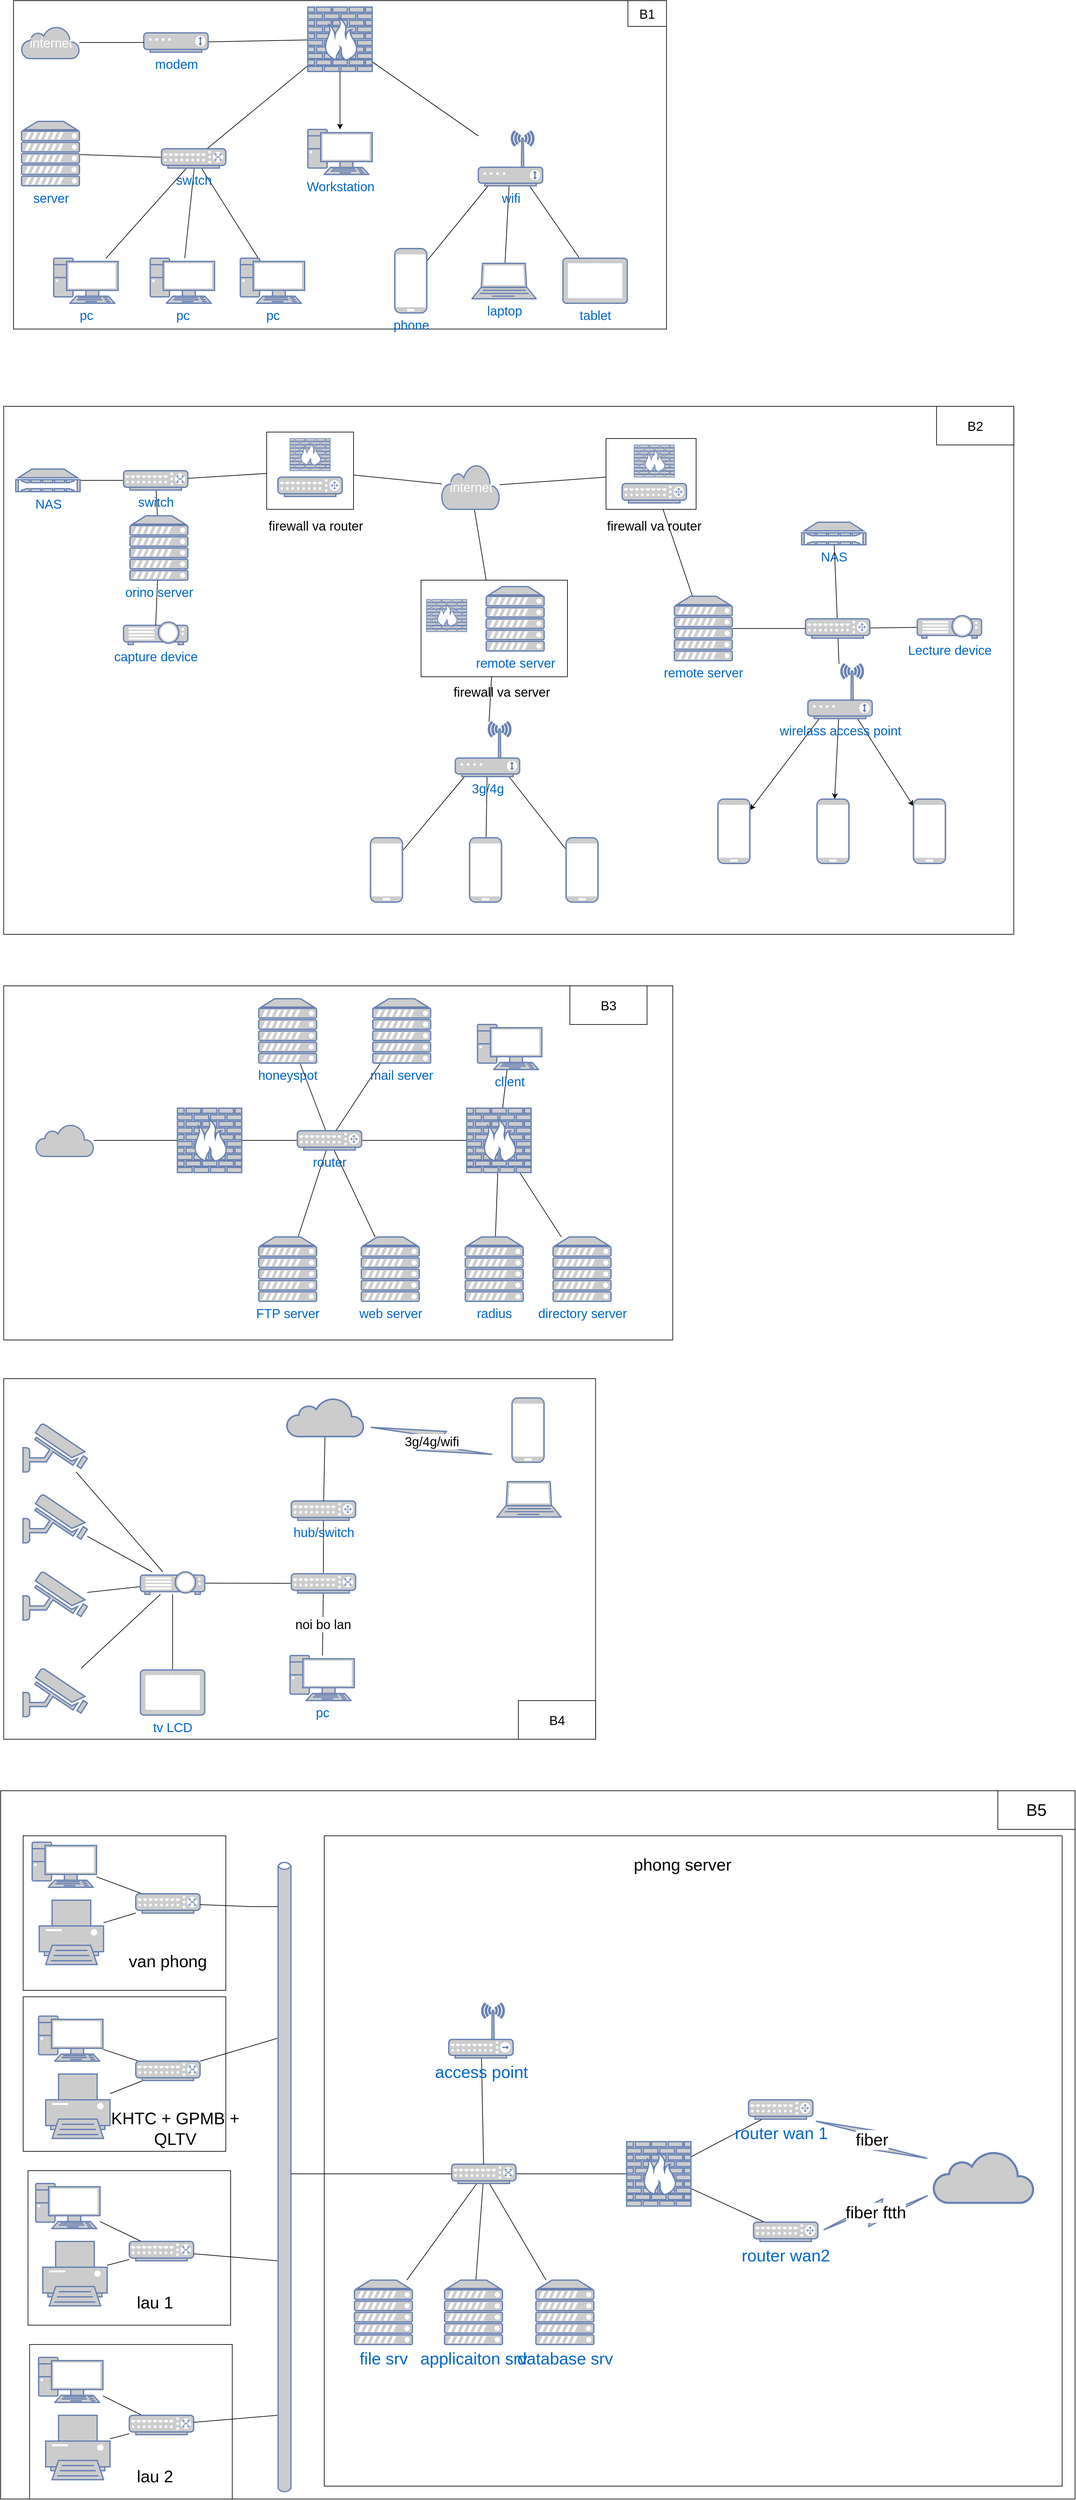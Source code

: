 <mxfile version="22.1.21" type="google">
  <diagram name="Page-1" id="n4tQ5FMKA4n102BOKxa8">
    <mxGraphModel dx="4190" dy="1783" grid="1" gridSize="10" guides="1" tooltips="1" connect="1" arrows="1" fold="1" page="1" pageScale="1" pageWidth="850" pageHeight="1100" math="0" shadow="0">
      <root>
        <mxCell id="0" />
        <mxCell id="1" parent="0" />
        <mxCell id="4q0Dz2PpcYZMVycwDo13-232" value="" style="rounded=0;whiteSpace=wrap;html=1;fillColor=none;" vertex="1" parent="1">
          <mxGeometry x="-840" y="2790" width="1670" height="1100" as="geometry" />
        </mxCell>
        <mxCell id="4q0Dz2PpcYZMVycwDo13-226" value="" style="rounded=0;whiteSpace=wrap;html=1;fillColor=none;fontSize=26;" vertex="1" parent="1">
          <mxGeometry x="-337" y="2860" width="1147" height="1010" as="geometry" />
        </mxCell>
        <mxCell id="4q0Dz2PpcYZMVycwDo13-206" value="" style="rounded=0;whiteSpace=wrap;html=1;fillColor=none;fontSize=26;" vertex="1" parent="1">
          <mxGeometry x="-805" y="2860" width="315" height="240" as="geometry" />
        </mxCell>
        <mxCell id="4q0Dz2PpcYZMVycwDo13-207" value="" style="rounded=0;whiteSpace=wrap;html=1;fillColor=none;fontSize=26;" vertex="1" parent="1">
          <mxGeometry x="-805" y="3110" width="315" height="240" as="geometry" />
        </mxCell>
        <mxCell id="4q0Dz2PpcYZMVycwDo13-208" value="" style="rounded=0;whiteSpace=wrap;html=1;fillColor=none;fontSize=26;" vertex="1" parent="1">
          <mxGeometry x="-797.5" y="3380" width="315" height="240" as="geometry" />
        </mxCell>
        <mxCell id="4q0Dz2PpcYZMVycwDo13-209" value="" style="rounded=0;whiteSpace=wrap;html=1;fillColor=none;fontSize=26;" vertex="1" parent="1">
          <mxGeometry x="-795" y="3650" width="315" height="240" as="geometry" />
        </mxCell>
        <mxCell id="4q0Dz2PpcYZMVycwDo13-50" value="" style="rounded=0;whiteSpace=wrap;html=1;fillColor=none;fontSize=20;" vertex="1" parent="1">
          <mxGeometry x="-186.5" y="910" width="227.5" height="150" as="geometry" />
        </mxCell>
        <mxCell id="4q0Dz2PpcYZMVycwDo13-145" value="" style="rounded=0;whiteSpace=wrap;html=1;fillColor=none;fontSize=20;" vertex="1" parent="1">
          <mxGeometry x="-835.25" y="2150" width="920" height="560" as="geometry" />
        </mxCell>
        <mxCell id="4q0Dz2PpcYZMVycwDo13-118" value="" style="rounded=0;whiteSpace=wrap;html=1;fillColor=none;fontSize=20;" vertex="1" parent="1">
          <mxGeometry x="-835.25" y="1540" width="1040" height="550" as="geometry" />
        </mxCell>
        <mxCell id="4q0Dz2PpcYZMVycwDo13-93" value="" style="rounded=0;whiteSpace=wrap;html=1;fillColor=none;fontSize=20;" vertex="1" parent="1">
          <mxGeometry x="-835.25" y="640" width="1570" height="820" as="geometry" />
        </mxCell>
        <mxCell id="4q0Dz2PpcYZMVycwDo13-30" value="" style="verticalLabelPosition=bottom;verticalAlign=top;html=1;shape=mxgraph.basic.rect;fillColor2=none;strokeWidth=1;size=20;indent=5;fillColor=none;fontSize=20;" vertex="1" parent="1">
          <mxGeometry x="-820" y="10" width="1015" height="510" as="geometry" />
        </mxCell>
        <mxCell id="4q0Dz2PpcYZMVycwDo13-19" style="rounded=0;orthogonalLoop=1;jettySize=auto;html=1;endArrow=none;endFill=0;fontSize=20;" edge="1" parent="1" source="4q0Dz2PpcYZMVycwDo13-1">
          <mxGeometry relative="1" as="geometry">
            <mxPoint x="-587.5" y="253.333" as="targetPoint" />
          </mxGeometry>
        </mxCell>
        <mxCell id="4q0Dz2PpcYZMVycwDo13-1" value="server" style="fontColor=#0066CC;verticalAlign=top;verticalLabelPosition=bottom;labelPosition=center;align=center;html=1;outlineConnect=0;fillColor=#CCCCCC;strokeColor=#6881B3;gradientColor=none;gradientDirection=north;strokeWidth=2;shape=mxgraph.networks.server;fontSize=20;" vertex="1" parent="1">
          <mxGeometry x="-807.5" y="197.5" width="90" height="100" as="geometry" />
        </mxCell>
        <mxCell id="4q0Dz2PpcYZMVycwDo13-24" style="rounded=0;orthogonalLoop=1;jettySize=auto;html=1;endArrow=none;endFill=0;fontSize=20;" edge="1" parent="1" source="4q0Dz2PpcYZMVycwDo13-4" target="4q0Dz2PpcYZMVycwDo13-14">
          <mxGeometry relative="1" as="geometry" />
        </mxCell>
        <mxCell id="4q0Dz2PpcYZMVycwDo13-25" style="rounded=0;orthogonalLoop=1;jettySize=auto;html=1;endArrow=none;endFill=0;fontSize=20;" edge="1" parent="1" source="4q0Dz2PpcYZMVycwDo13-4" target="4q0Dz2PpcYZMVycwDo13-15">
          <mxGeometry relative="1" as="geometry" />
        </mxCell>
        <mxCell id="4q0Dz2PpcYZMVycwDo13-26" style="rounded=0;orthogonalLoop=1;jettySize=auto;html=1;endArrow=none;endFill=0;fontSize=20;" edge="1" parent="1" source="4q0Dz2PpcYZMVycwDo13-4" target="4q0Dz2PpcYZMVycwDo13-147">
          <mxGeometry relative="1" as="geometry">
            <mxPoint x="67.16" y="401" as="targetPoint" />
          </mxGeometry>
        </mxCell>
        <mxCell id="4q0Dz2PpcYZMVycwDo13-4" value="wifi" style="fontColor=#0066CC;verticalAlign=top;verticalLabelPosition=bottom;labelPosition=center;align=center;html=1;outlineConnect=0;fillColor=#CCCCCC;strokeColor=#6881B3;gradientColor=none;gradientDirection=north;strokeWidth=2;shape=mxgraph.networks.wireless_modem;fontSize=20;" vertex="1" parent="1">
          <mxGeometry x="-97.5" y="212.5" width="100" height="85" as="geometry" />
        </mxCell>
        <mxCell id="4q0Dz2PpcYZMVycwDo13-17" style="edgeStyle=orthogonalEdgeStyle;rounded=0;orthogonalLoop=1;jettySize=auto;html=1;fontSize=20;" edge="1" parent="1" source="4q0Dz2PpcYZMVycwDo13-5" target="4q0Dz2PpcYZMVycwDo13-13">
          <mxGeometry relative="1" as="geometry" />
        </mxCell>
        <mxCell id="4q0Dz2PpcYZMVycwDo13-18" style="rounded=0;orthogonalLoop=1;jettySize=auto;html=1;endArrow=none;endFill=0;fontSize=20;" edge="1" parent="1" source="4q0Dz2PpcYZMVycwDo13-5">
          <mxGeometry relative="1" as="geometry">
            <mxPoint x="-519.257" y="240" as="targetPoint" />
          </mxGeometry>
        </mxCell>
        <mxCell id="4q0Dz2PpcYZMVycwDo13-23" style="rounded=0;orthogonalLoop=1;jettySize=auto;html=1;endArrow=none;endFill=0;fontSize=20;" edge="1" parent="1" source="4q0Dz2PpcYZMVycwDo13-5" target="4q0Dz2PpcYZMVycwDo13-4">
          <mxGeometry relative="1" as="geometry" />
        </mxCell>
        <mxCell id="4q0Dz2PpcYZMVycwDo13-5" value="" style="fontColor=#0066CC;verticalAlign=top;verticalLabelPosition=bottom;labelPosition=center;align=center;html=1;outlineConnect=0;fillColor=#CCCCCC;strokeColor=#6881B3;gradientColor=none;gradientDirection=north;strokeWidth=2;shape=mxgraph.networks.firewall;fontSize=20;" vertex="1" parent="1">
          <mxGeometry x="-362.5" y="20" width="100" height="100" as="geometry" />
        </mxCell>
        <mxCell id="4q0Dz2PpcYZMVycwDo13-6" value="pc" style="fontColor=#0066CC;verticalAlign=top;verticalLabelPosition=bottom;labelPosition=center;align=center;html=1;outlineConnect=0;fillColor=#CCCCCC;strokeColor=#6881B3;gradientColor=none;gradientDirection=north;strokeWidth=2;shape=mxgraph.networks.pc;fontSize=20;" vertex="1" parent="1">
          <mxGeometry x="-607.5" y="410" width="100" height="70" as="geometry" />
        </mxCell>
        <mxCell id="4q0Dz2PpcYZMVycwDo13-20" style="rounded=0;orthogonalLoop=1;jettySize=auto;html=1;endArrow=none;endFill=0;fontSize=20;" edge="1" parent="1" target="4q0Dz2PpcYZMVycwDo13-10">
          <mxGeometry relative="1" as="geometry">
            <mxPoint x="-550.921" y="270" as="sourcePoint" />
          </mxGeometry>
        </mxCell>
        <mxCell id="4q0Dz2PpcYZMVycwDo13-21" style="rounded=0;orthogonalLoop=1;jettySize=auto;html=1;endArrow=none;endFill=0;fontSize=20;" edge="1" parent="1" target="4q0Dz2PpcYZMVycwDo13-6">
          <mxGeometry relative="1" as="geometry">
            <mxPoint x="-539.079" y="270" as="sourcePoint" />
          </mxGeometry>
        </mxCell>
        <mxCell id="4q0Dz2PpcYZMVycwDo13-22" style="rounded=0;orthogonalLoop=1;jettySize=auto;html=1;endArrow=none;endFill=0;fontSize=20;" edge="1" parent="1" target="4q0Dz2PpcYZMVycwDo13-9">
          <mxGeometry relative="1" as="geometry">
            <mxPoint x="-528.026" y="270" as="sourcePoint" />
          </mxGeometry>
        </mxCell>
        <mxCell id="4q0Dz2PpcYZMVycwDo13-9" value="pc" style="fontColor=#0066CC;verticalAlign=top;verticalLabelPosition=bottom;labelPosition=center;align=center;html=1;outlineConnect=0;fillColor=#CCCCCC;strokeColor=#6881B3;gradientColor=none;gradientDirection=north;strokeWidth=2;shape=mxgraph.networks.pc;fontSize=20;" vertex="1" parent="1">
          <mxGeometry x="-467.5" y="410" width="100" height="70" as="geometry" />
        </mxCell>
        <mxCell id="4q0Dz2PpcYZMVycwDo13-10" value="pc" style="fontColor=#0066CC;verticalAlign=top;verticalLabelPosition=bottom;labelPosition=center;align=center;html=1;outlineConnect=0;fillColor=#CCCCCC;strokeColor=#6881B3;gradientColor=none;gradientDirection=north;strokeWidth=2;shape=mxgraph.networks.pc;fontSize=20;" vertex="1" parent="1">
          <mxGeometry x="-757.5" y="410" width="100" height="70" as="geometry" />
        </mxCell>
        <mxCell id="4q0Dz2PpcYZMVycwDo13-28" style="rounded=0;orthogonalLoop=1;jettySize=auto;html=1;endArrow=none;endFill=0;fontSize=20;" edge="1" parent="1" source="4q0Dz2PpcYZMVycwDo13-11" target="4q0Dz2PpcYZMVycwDo13-5">
          <mxGeometry relative="1" as="geometry" />
        </mxCell>
        <mxCell id="4q0Dz2PpcYZMVycwDo13-11" value="modem" style="fontColor=#0066CC;verticalAlign=top;verticalLabelPosition=bottom;labelPosition=center;align=center;html=1;outlineConnect=0;fillColor=#CCCCCC;strokeColor=#6881B3;gradientColor=none;gradientDirection=north;strokeWidth=2;shape=mxgraph.networks.modem;fontSize=20;" vertex="1" parent="1">
          <mxGeometry x="-617.5" y="60" width="100" height="30" as="geometry" />
        </mxCell>
        <mxCell id="4q0Dz2PpcYZMVycwDo13-27" style="rounded=0;orthogonalLoop=1;jettySize=auto;html=1;endArrow=none;endFill=0;fontSize=20;" edge="1" parent="1" source="4q0Dz2PpcYZMVycwDo13-12" target="4q0Dz2PpcYZMVycwDo13-11">
          <mxGeometry relative="1" as="geometry" />
        </mxCell>
        <mxCell id="4q0Dz2PpcYZMVycwDo13-12" value="internet" style="html=1;outlineConnect=0;fillColor=#CCCCCC;strokeColor=#6881B3;gradientColor=none;gradientDirection=north;strokeWidth=2;shape=mxgraph.networks.cloud;fontColor=#ffffff;fontSize=20;" vertex="1" parent="1">
          <mxGeometry x="-807.5" y="50" width="90" height="50" as="geometry" />
        </mxCell>
        <mxCell id="4q0Dz2PpcYZMVycwDo13-13" value="Workstation" style="fontColor=#0066CC;verticalAlign=top;verticalLabelPosition=bottom;labelPosition=center;align=center;html=1;outlineConnect=0;fillColor=#CCCCCC;strokeColor=#6881B3;gradientColor=none;gradientDirection=north;strokeWidth=2;shape=mxgraph.networks.pc;fontSize=20;" vertex="1" parent="1">
          <mxGeometry x="-362.5" y="210" width="100" height="70" as="geometry" />
        </mxCell>
        <mxCell id="4q0Dz2PpcYZMVycwDo13-14" value="phone" style="fontColor=#0066CC;verticalAlign=top;verticalLabelPosition=bottom;labelPosition=center;align=center;html=1;outlineConnect=0;fillColor=#CCCCCC;strokeColor=#6881B3;gradientColor=none;gradientDirection=north;strokeWidth=2;shape=mxgraph.networks.mobile;fontSize=20;" vertex="1" parent="1">
          <mxGeometry x="-227.5" y="395" width="50" height="100" as="geometry" />
        </mxCell>
        <mxCell id="4q0Dz2PpcYZMVycwDo13-15" value="laptop" style="fontColor=#0066CC;verticalAlign=top;verticalLabelPosition=bottom;labelPosition=center;align=center;html=1;outlineConnect=0;fillColor=#CCCCCC;strokeColor=#6881B3;gradientColor=none;gradientDirection=north;strokeWidth=2;shape=mxgraph.networks.laptop;fontSize=20;" vertex="1" parent="1">
          <mxGeometry x="-107.5" y="418" width="100" height="55" as="geometry" />
        </mxCell>
        <mxCell id="4q0Dz2PpcYZMVycwDo13-31" value="B1" style="whiteSpace=wrap;html=1;fontSize=20;" vertex="1" parent="1">
          <mxGeometry x="135" y="10" width="60" height="40" as="geometry" />
        </mxCell>
        <mxCell id="4q0Dz2PpcYZMVycwDo13-52" style="rounded=0;orthogonalLoop=1;jettySize=auto;html=1;endArrow=none;endFill=0;fontSize=20;" edge="1" parent="1" source="4q0Dz2PpcYZMVycwDo13-32" target="4q0Dz2PpcYZMVycwDo13-49">
          <mxGeometry relative="1" as="geometry" />
        </mxCell>
        <mxCell id="4q0Dz2PpcYZMVycwDo13-54" style="rounded=0;orthogonalLoop=1;jettySize=auto;html=1;endArrow=none;endFill=0;fontSize=20;" edge="1" parent="1" source="4q0Dz2PpcYZMVycwDo13-32" target="4q0Dz2PpcYZMVycwDo13-50">
          <mxGeometry relative="1" as="geometry" />
        </mxCell>
        <mxCell id="4q0Dz2PpcYZMVycwDo13-55" style="rounded=0;orthogonalLoop=1;jettySize=auto;html=1;endArrow=none;endFill=0;fontSize=20;" edge="1" parent="1" source="4q0Dz2PpcYZMVycwDo13-32" target="4q0Dz2PpcYZMVycwDo13-48">
          <mxGeometry relative="1" as="geometry" />
        </mxCell>
        <mxCell id="4q0Dz2PpcYZMVycwDo13-32" value="internet" style="html=1;outlineConnect=0;fillColor=#CCCCCC;strokeColor=#6881B3;gradientColor=none;gradientDirection=north;strokeWidth=2;shape=mxgraph.networks.cloud;fontColor=#ffffff;fontSize=20;" vertex="1" parent="1">
          <mxGeometry x="-154.5" y="730" width="90" height="70" as="geometry" />
        </mxCell>
        <mxCell id="4q0Dz2PpcYZMVycwDo13-34" value="switch" style="fontColor=#0066CC;verticalAlign=top;verticalLabelPosition=bottom;labelPosition=center;align=center;html=1;outlineConnect=0;fillColor=#CCCCCC;strokeColor=#6881B3;gradientColor=none;gradientDirection=north;strokeWidth=2;shape=mxgraph.networks.switch;fontSize=20;" vertex="1" parent="1">
          <mxGeometry x="-590" y="240" width="100" height="30" as="geometry" />
        </mxCell>
        <mxCell id="4q0Dz2PpcYZMVycwDo13-35" value="" style="fontColor=#0066CC;verticalAlign=top;verticalLabelPosition=bottom;labelPosition=center;align=center;html=1;outlineConnect=0;fillColor=#CCCCCC;strokeColor=#6881B3;gradientColor=none;gradientDirection=north;strokeWidth=2;shape=mxgraph.networks.firewall;fontSize=20;" vertex="1" parent="1">
          <mxGeometry x="-390.25" y="690" width="62.5" height="50" as="geometry" />
        </mxCell>
        <mxCell id="4q0Dz2PpcYZMVycwDo13-36" value="" style="fontColor=#0066CC;verticalAlign=top;verticalLabelPosition=bottom;labelPosition=center;align=center;html=1;outlineConnect=0;fillColor=#CCCCCC;strokeColor=#6881B3;gradientColor=none;gradientDirection=north;strokeWidth=2;shape=mxgraph.networks.router;fontSize=20;" vertex="1" parent="1">
          <mxGeometry x="-409" y="750" width="100" height="30" as="geometry" />
        </mxCell>
        <mxCell id="4q0Dz2PpcYZMVycwDo13-37" value="" style="fontColor=#0066CC;verticalAlign=top;verticalLabelPosition=bottom;labelPosition=center;align=center;html=1;outlineConnect=0;fillColor=#CCCCCC;strokeColor=#6881B3;gradientColor=none;gradientDirection=north;strokeWidth=2;shape=mxgraph.networks.firewall;fontSize=20;" vertex="1" parent="1">
          <mxGeometry x="144.75" y="700" width="62.5" height="50" as="geometry" />
        </mxCell>
        <mxCell id="4q0Dz2PpcYZMVycwDo13-38" value="" style="fontColor=#0066CC;verticalAlign=top;verticalLabelPosition=bottom;labelPosition=center;align=center;html=1;outlineConnect=0;fillColor=#CCCCCC;strokeColor=#6881B3;gradientColor=none;gradientDirection=north;strokeWidth=2;shape=mxgraph.networks.router;fontSize=20;" vertex="1" parent="1">
          <mxGeometry x="126" y="760" width="100" height="30" as="geometry" />
        </mxCell>
        <mxCell id="4q0Dz2PpcYZMVycwDo13-39" value="" style="fontColor=#0066CC;verticalAlign=top;verticalLabelPosition=bottom;labelPosition=center;align=center;html=1;outlineConnect=0;fillColor=#CCCCCC;strokeColor=#6881B3;gradientColor=none;gradientDirection=north;strokeWidth=2;shape=mxgraph.networks.firewall;fontSize=20;" vertex="1" parent="1">
          <mxGeometry x="-178" y="940" width="62.5" height="50" as="geometry" />
        </mxCell>
        <mxCell id="4q0Dz2PpcYZMVycwDo13-41" value="remote server" style="fontColor=#0066CC;verticalAlign=top;verticalLabelPosition=bottom;labelPosition=center;align=center;html=1;outlineConnect=0;fillColor=#CCCCCC;strokeColor=#6881B3;gradientColor=none;gradientDirection=north;strokeWidth=2;shape=mxgraph.networks.server;fontSize=20;" vertex="1" parent="1">
          <mxGeometry x="-85.25" y="920" width="90" height="100" as="geometry" />
        </mxCell>
        <mxCell id="4q0Dz2PpcYZMVycwDo13-42" value="NAS" style="fontColor=#0066CC;verticalAlign=top;verticalLabelPosition=bottom;labelPosition=center;align=center;html=1;outlineConnect=0;fillColor=#CCCCCC;strokeColor=#6881B3;gradientColor=none;gradientDirection=north;strokeWidth=2;shape=mxgraph.networks.nas_filer;fontSize=20;" vertex="1" parent="1">
          <mxGeometry x="405" y="820" width="100" height="35" as="geometry" />
        </mxCell>
        <mxCell id="4q0Dz2PpcYZMVycwDo13-88" style="rounded=0;orthogonalLoop=1;jettySize=auto;html=1;endArrow=none;endFill=0;fontSize=20;" edge="1" parent="1" source="4q0Dz2PpcYZMVycwDo13-43" target="4q0Dz2PpcYZMVycwDo13-85">
          <mxGeometry relative="1" as="geometry" />
        </mxCell>
        <mxCell id="4q0Dz2PpcYZMVycwDo13-90" style="rounded=0;orthogonalLoop=1;jettySize=auto;html=1;endArrow=none;endFill=0;fontSize=20;" edge="1" parent="1" source="4q0Dz2PpcYZMVycwDo13-43" target="4q0Dz2PpcYZMVycwDo13-89">
          <mxGeometry relative="1" as="geometry" />
        </mxCell>
        <mxCell id="4q0Dz2PpcYZMVycwDo13-43" value="switch" style="fontColor=#0066CC;verticalAlign=top;verticalLabelPosition=bottom;labelPosition=center;align=center;html=1;outlineConnect=0;fillColor=#CCCCCC;strokeColor=#6881B3;gradientColor=none;gradientDirection=north;strokeWidth=2;shape=mxgraph.networks.switch;fontSize=20;" vertex="1" parent="1">
          <mxGeometry x="-649" y="740" width="100" height="30" as="geometry" />
        </mxCell>
        <mxCell id="4q0Dz2PpcYZMVycwDo13-72" style="rounded=0;orthogonalLoop=1;jettySize=auto;html=1;endArrow=none;endFill=0;fontSize=20;" edge="1" parent="1" source="4q0Dz2PpcYZMVycwDo13-44" target="4q0Dz2PpcYZMVycwDo13-42">
          <mxGeometry relative="1" as="geometry" />
        </mxCell>
        <mxCell id="4q0Dz2PpcYZMVycwDo13-73" style="rounded=0;orthogonalLoop=1;jettySize=auto;html=1;endArrow=none;endFill=0;fontSize=20;" edge="1" parent="1" source="4q0Dz2PpcYZMVycwDo13-44" target="4q0Dz2PpcYZMVycwDo13-45">
          <mxGeometry relative="1" as="geometry" />
        </mxCell>
        <mxCell id="4q0Dz2PpcYZMVycwDo13-74" style="rounded=0;orthogonalLoop=1;jettySize=auto;html=1;endArrow=none;endFill=0;fontSize=20;" edge="1" parent="1" source="4q0Dz2PpcYZMVycwDo13-44" target="4q0Dz2PpcYZMVycwDo13-67">
          <mxGeometry relative="1" as="geometry" />
        </mxCell>
        <mxCell id="4q0Dz2PpcYZMVycwDo13-44" value="" style="fontColor=#0066CC;verticalAlign=top;verticalLabelPosition=bottom;labelPosition=center;align=center;html=1;outlineConnect=0;fillColor=#CCCCCC;strokeColor=#6881B3;gradientColor=none;gradientDirection=north;strokeWidth=2;shape=mxgraph.networks.router;fontSize=20;" vertex="1" parent="1">
          <mxGeometry x="411" y="970" width="100" height="30" as="geometry" />
        </mxCell>
        <mxCell id="4q0Dz2PpcYZMVycwDo13-63" style="rounded=0;orthogonalLoop=1;jettySize=auto;html=1;fontSize=20;" edge="1" parent="1" source="4q0Dz2PpcYZMVycwDo13-45" target="4q0Dz2PpcYZMVycwDo13-60">
          <mxGeometry relative="1" as="geometry" />
        </mxCell>
        <mxCell id="4q0Dz2PpcYZMVycwDo13-65" style="rounded=0;orthogonalLoop=1;jettySize=auto;html=1;fontSize=20;" edge="1" parent="1" source="4q0Dz2PpcYZMVycwDo13-45" target="4q0Dz2PpcYZMVycwDo13-61">
          <mxGeometry relative="1" as="geometry" />
        </mxCell>
        <mxCell id="4q0Dz2PpcYZMVycwDo13-66" style="rounded=0;orthogonalLoop=1;jettySize=auto;html=1;fontSize=20;" edge="1" parent="1" source="4q0Dz2PpcYZMVycwDo13-45" target="4q0Dz2PpcYZMVycwDo13-62">
          <mxGeometry relative="1" as="geometry" />
        </mxCell>
        <mxCell id="4q0Dz2PpcYZMVycwDo13-45" value="wirelass access point" style="fontColor=#0066CC;verticalAlign=top;verticalLabelPosition=bottom;labelPosition=center;align=center;html=1;outlineConnect=0;fillColor=#CCCCCC;strokeColor=#6881B3;gradientColor=none;gradientDirection=north;strokeWidth=2;shape=mxgraph.networks.wireless_modem;fontSize=20;" vertex="1" parent="1">
          <mxGeometry x="414.75" y="1040" width="100" height="85" as="geometry" />
        </mxCell>
        <mxCell id="4q0Dz2PpcYZMVycwDo13-57" style="rounded=0;orthogonalLoop=1;jettySize=auto;html=1;endArrow=none;endFill=0;fontSize=20;" edge="1" parent="1" source="4q0Dz2PpcYZMVycwDo13-46" target="4q0Dz2PpcYZMVycwDo13-44">
          <mxGeometry relative="1" as="geometry" />
        </mxCell>
        <mxCell id="4q0Dz2PpcYZMVycwDo13-46" value="remote server" style="fontColor=#0066CC;verticalAlign=top;verticalLabelPosition=bottom;labelPosition=center;align=center;html=1;outlineConnect=0;fillColor=#CCCCCC;strokeColor=#6881B3;gradientColor=none;gradientDirection=north;strokeWidth=2;shape=mxgraph.networks.server;fontSize=20;" vertex="1" parent="1">
          <mxGeometry x="207.25" y="935" width="90" height="100" as="geometry" />
        </mxCell>
        <mxCell id="4q0Dz2PpcYZMVycwDo13-56" style="rounded=0;orthogonalLoop=1;jettySize=auto;html=1;endArrow=none;endFill=0;fontSize=20;" edge="1" parent="1" source="4q0Dz2PpcYZMVycwDo13-48" target="4q0Dz2PpcYZMVycwDo13-43">
          <mxGeometry relative="1" as="geometry" />
        </mxCell>
        <mxCell id="4q0Dz2PpcYZMVycwDo13-48" value="" style="rounded=0;whiteSpace=wrap;html=1;fillColor=none;fontSize=20;" vertex="1" parent="1">
          <mxGeometry x="-426.5" y="680" width="135" height="120" as="geometry" />
        </mxCell>
        <mxCell id="4q0Dz2PpcYZMVycwDo13-53" style="rounded=0;orthogonalLoop=1;jettySize=auto;html=1;endArrow=none;endFill=0;fontSize=20;" edge="1" parent="1" source="4q0Dz2PpcYZMVycwDo13-49" target="4q0Dz2PpcYZMVycwDo13-46">
          <mxGeometry relative="1" as="geometry" />
        </mxCell>
        <mxCell id="4q0Dz2PpcYZMVycwDo13-49" value="" style="rounded=0;whiteSpace=wrap;html=1;fillColor=none;fontSize=20;" vertex="1" parent="1">
          <mxGeometry x="101" y="690" width="140" height="110" as="geometry" />
        </mxCell>
        <mxCell id="4q0Dz2PpcYZMVycwDo13-82" style="rounded=0;orthogonalLoop=1;jettySize=auto;html=1;endArrow=none;endFill=0;fontSize=20;" edge="1" parent="1" source="4q0Dz2PpcYZMVycwDo13-50" target="4q0Dz2PpcYZMVycwDo13-51">
          <mxGeometry relative="1" as="geometry" />
        </mxCell>
        <mxCell id="4q0Dz2PpcYZMVycwDo13-78" style="rounded=0;orthogonalLoop=1;jettySize=auto;html=1;endArrow=none;endFill=0;fontSize=20;" edge="1" parent="1" source="4q0Dz2PpcYZMVycwDo13-51" target="4q0Dz2PpcYZMVycwDo13-75">
          <mxGeometry relative="1" as="geometry" />
        </mxCell>
        <mxCell id="4q0Dz2PpcYZMVycwDo13-79" style="rounded=0;orthogonalLoop=1;jettySize=auto;html=1;endArrow=none;endFill=0;fontSize=20;" edge="1" parent="1" source="4q0Dz2PpcYZMVycwDo13-51" target="4q0Dz2PpcYZMVycwDo13-76">
          <mxGeometry relative="1" as="geometry" />
        </mxCell>
        <mxCell id="4q0Dz2PpcYZMVycwDo13-80" style="rounded=0;orthogonalLoop=1;jettySize=auto;html=1;endArrow=none;endFill=0;fontSize=20;" edge="1" parent="1" source="4q0Dz2PpcYZMVycwDo13-51" target="4q0Dz2PpcYZMVycwDo13-77">
          <mxGeometry relative="1" as="geometry" />
        </mxCell>
        <mxCell id="4q0Dz2PpcYZMVycwDo13-51" value="3g/4g" style="fontColor=#0066CC;verticalAlign=top;verticalLabelPosition=bottom;labelPosition=center;align=center;html=1;outlineConnect=0;fillColor=#CCCCCC;strokeColor=#6881B3;gradientColor=none;gradientDirection=north;strokeWidth=2;shape=mxgraph.networks.wireless_modem;fontSize=20;" vertex="1" parent="1">
          <mxGeometry x="-133.25" y="1130" width="100" height="85" as="geometry" />
        </mxCell>
        <mxCell id="4q0Dz2PpcYZMVycwDo13-60" value="" style="fontColor=#0066CC;verticalAlign=top;verticalLabelPosition=bottom;labelPosition=center;align=center;html=1;outlineConnect=0;fillColor=#CCCCCC;strokeColor=#6881B3;gradientColor=none;gradientDirection=north;strokeWidth=2;shape=mxgraph.networks.mobile;fontSize=20;" vertex="1" parent="1">
          <mxGeometry x="274.75" y="1250" width="50" height="100" as="geometry" />
        </mxCell>
        <mxCell id="4q0Dz2PpcYZMVycwDo13-61" value="" style="fontColor=#0066CC;verticalAlign=top;verticalLabelPosition=bottom;labelPosition=center;align=center;html=1;outlineConnect=0;fillColor=#CCCCCC;strokeColor=#6881B3;gradientColor=none;gradientDirection=north;strokeWidth=2;shape=mxgraph.networks.mobile;fontSize=20;" vertex="1" parent="1">
          <mxGeometry x="428.75" y="1250" width="50" height="100" as="geometry" />
        </mxCell>
        <mxCell id="4q0Dz2PpcYZMVycwDo13-62" value="" style="fontColor=#0066CC;verticalAlign=top;verticalLabelPosition=bottom;labelPosition=center;align=center;html=1;outlineConnect=0;fillColor=#CCCCCC;strokeColor=#6881B3;gradientColor=none;gradientDirection=north;strokeWidth=2;shape=mxgraph.networks.mobile;fontSize=20;" vertex="1" parent="1">
          <mxGeometry x="578.75" y="1250" width="50" height="100" as="geometry" />
        </mxCell>
        <mxCell id="4q0Dz2PpcYZMVycwDo13-67" value="Lecture device" style="fontColor=#0066CC;verticalAlign=top;verticalLabelPosition=bottom;labelPosition=center;align=center;html=1;outlineConnect=0;fillColor=#CCCCCC;strokeColor=#6881B3;gradientColor=none;gradientDirection=north;strokeWidth=2;shape=mxgraph.networks.video_projector;fontSize=20;" vertex="1" parent="1">
          <mxGeometry x="584.75" y="965" width="100" height="35" as="geometry" />
        </mxCell>
        <mxCell id="4q0Dz2PpcYZMVycwDo13-75" value="" style="fontColor=#0066CC;verticalAlign=top;verticalLabelPosition=bottom;labelPosition=center;align=center;html=1;outlineConnect=0;fillColor=#CCCCCC;strokeColor=#6881B3;gradientColor=none;gradientDirection=north;strokeWidth=2;shape=mxgraph.networks.mobile;fontSize=20;" vertex="1" parent="1">
          <mxGeometry x="-265.25" y="1310" width="50" height="100" as="geometry" />
        </mxCell>
        <mxCell id="4q0Dz2PpcYZMVycwDo13-76" value="" style="fontColor=#0066CC;verticalAlign=top;verticalLabelPosition=bottom;labelPosition=center;align=center;html=1;outlineConnect=0;fillColor=#CCCCCC;strokeColor=#6881B3;gradientColor=none;gradientDirection=north;strokeWidth=2;shape=mxgraph.networks.mobile;fontSize=20;" vertex="1" parent="1">
          <mxGeometry x="-111.25" y="1310" width="50" height="100" as="geometry" />
        </mxCell>
        <mxCell id="4q0Dz2PpcYZMVycwDo13-77" value="" style="fontColor=#0066CC;verticalAlign=top;verticalLabelPosition=bottom;labelPosition=center;align=center;html=1;outlineConnect=0;fillColor=#CCCCCC;strokeColor=#6881B3;gradientColor=none;gradientDirection=north;strokeWidth=2;shape=mxgraph.networks.mobile;fontSize=20;" vertex="1" parent="1">
          <mxGeometry x="38.75" y="1310" width="50" height="100" as="geometry" />
        </mxCell>
        <mxCell id="4q0Dz2PpcYZMVycwDo13-85" value="NAS" style="fontColor=#0066CC;verticalAlign=top;verticalLabelPosition=bottom;labelPosition=center;align=center;html=1;outlineConnect=0;fillColor=#CCCCCC;strokeColor=#6881B3;gradientColor=none;gradientDirection=north;strokeWidth=2;shape=mxgraph.networks.nas_filer;fontSize=20;" vertex="1" parent="1">
          <mxGeometry x="-816.5" y="737.5" width="100" height="35" as="geometry" />
        </mxCell>
        <mxCell id="4q0Dz2PpcYZMVycwDo13-89" value="orino server" style="fontColor=#0066CC;verticalAlign=top;verticalLabelPosition=bottom;labelPosition=center;align=center;html=1;outlineConnect=0;fillColor=#CCCCCC;strokeColor=#6881B3;gradientColor=none;gradientDirection=north;strokeWidth=2;shape=mxgraph.networks.server;fontSize=20;" vertex="1" parent="1">
          <mxGeometry x="-639" y="810" width="90" height="100" as="geometry" />
        </mxCell>
        <mxCell id="4q0Dz2PpcYZMVycwDo13-91" value="capture device" style="fontColor=#0066CC;verticalAlign=top;verticalLabelPosition=bottom;labelPosition=center;align=center;html=1;outlineConnect=0;fillColor=#CCCCCC;strokeColor=#6881B3;gradientColor=none;gradientDirection=north;strokeWidth=2;shape=mxgraph.networks.video_projector;fontSize=20;" vertex="1" parent="1">
          <mxGeometry x="-649" y="975" width="100" height="35" as="geometry" />
        </mxCell>
        <mxCell id="4q0Dz2PpcYZMVycwDo13-92" style="rounded=0;orthogonalLoop=1;jettySize=auto;html=1;entryX=0.5;entryY=0.15;entryDx=0;entryDy=0;entryPerimeter=0;endArrow=none;endFill=0;fontSize=20;" edge="1" parent="1" source="4q0Dz2PpcYZMVycwDo13-89" target="4q0Dz2PpcYZMVycwDo13-91">
          <mxGeometry relative="1" as="geometry" />
        </mxCell>
        <mxCell id="4q0Dz2PpcYZMVycwDo13-94" value="B2" style="rounded=0;whiteSpace=wrap;html=1;fontSize=20;" vertex="1" parent="1">
          <mxGeometry x="614.75" y="640" width="120" height="60" as="geometry" />
        </mxCell>
        <mxCell id="4q0Dz2PpcYZMVycwDo13-107" style="rounded=0;orthogonalLoop=1;jettySize=auto;html=1;endArrow=none;endFill=0;fontSize=20;" edge="1" parent="1" source="4q0Dz2PpcYZMVycwDo13-95" target="4q0Dz2PpcYZMVycwDo13-96">
          <mxGeometry relative="1" as="geometry" />
        </mxCell>
        <mxCell id="4q0Dz2PpcYZMVycwDo13-95" value="" style="html=1;outlineConnect=0;fillColor=#CCCCCC;strokeColor=#6881B3;gradientColor=none;gradientDirection=north;strokeWidth=2;shape=mxgraph.networks.cloud;fontColor=#ffffff;fontSize=20;" vertex="1" parent="1">
          <mxGeometry x="-785.25" y="1755" width="90" height="50" as="geometry" />
        </mxCell>
        <mxCell id="4q0Dz2PpcYZMVycwDo13-108" style="rounded=0;orthogonalLoop=1;jettySize=auto;html=1;endArrow=none;endFill=0;fontSize=20;" edge="1" parent="1" source="4q0Dz2PpcYZMVycwDo13-96" target="4q0Dz2PpcYZMVycwDo13-97">
          <mxGeometry relative="1" as="geometry" />
        </mxCell>
        <mxCell id="4q0Dz2PpcYZMVycwDo13-96" value="" style="fontColor=#0066CC;verticalAlign=top;verticalLabelPosition=bottom;labelPosition=center;align=center;html=1;outlineConnect=0;fillColor=#CCCCCC;strokeColor=#6881B3;gradientColor=none;gradientDirection=north;strokeWidth=2;shape=mxgraph.networks.firewall;fontSize=20;" vertex="1" parent="1">
          <mxGeometry x="-565.25" y="1730" width="100" height="100" as="geometry" />
        </mxCell>
        <mxCell id="4q0Dz2PpcYZMVycwDo13-109" style="rounded=0;orthogonalLoop=1;jettySize=auto;html=1;endArrow=none;endFill=0;fontSize=20;" edge="1" parent="1" source="4q0Dz2PpcYZMVycwDo13-97" target="4q0Dz2PpcYZMVycwDo13-103">
          <mxGeometry relative="1" as="geometry" />
        </mxCell>
        <mxCell id="4q0Dz2PpcYZMVycwDo13-110" style="rounded=0;orthogonalLoop=1;jettySize=auto;html=1;endArrow=none;endFill=0;fontSize=20;" edge="1" parent="1" source="4q0Dz2PpcYZMVycwDo13-97" target="4q0Dz2PpcYZMVycwDo13-99">
          <mxGeometry relative="1" as="geometry" />
        </mxCell>
        <mxCell id="4q0Dz2PpcYZMVycwDo13-111" style="rounded=0;orthogonalLoop=1;jettySize=auto;html=1;endArrow=none;endFill=0;fontSize=20;" edge="1" parent="1" source="4q0Dz2PpcYZMVycwDo13-97" target="4q0Dz2PpcYZMVycwDo13-98">
          <mxGeometry relative="1" as="geometry" />
        </mxCell>
        <mxCell id="4q0Dz2PpcYZMVycwDo13-112" style="rounded=0;orthogonalLoop=1;jettySize=auto;html=1;endArrow=none;endFill=0;fontSize=20;" edge="1" parent="1" source="4q0Dz2PpcYZMVycwDo13-97" target="4q0Dz2PpcYZMVycwDo13-100">
          <mxGeometry relative="1" as="geometry" />
        </mxCell>
        <mxCell id="4q0Dz2PpcYZMVycwDo13-113" style="rounded=0;orthogonalLoop=1;jettySize=auto;html=1;endArrow=none;endFill=0;fontSize=20;" edge="1" parent="1" source="4q0Dz2PpcYZMVycwDo13-97" target="4q0Dz2PpcYZMVycwDo13-101">
          <mxGeometry relative="1" as="geometry" />
        </mxCell>
        <mxCell id="4q0Dz2PpcYZMVycwDo13-97" value="router" style="fontColor=#0066CC;verticalAlign=top;verticalLabelPosition=bottom;labelPosition=center;align=center;html=1;outlineConnect=0;fillColor=#CCCCCC;strokeColor=#6881B3;gradientColor=none;gradientDirection=north;strokeWidth=2;shape=mxgraph.networks.router;fontSize=20;" vertex="1" parent="1">
          <mxGeometry x="-378.87" y="1765" width="100" height="30" as="geometry" />
        </mxCell>
        <mxCell id="4q0Dz2PpcYZMVycwDo13-98" value="mail server" style="fontColor=#0066CC;verticalAlign=top;verticalLabelPosition=bottom;labelPosition=center;align=center;html=1;outlineConnect=0;fillColor=#CCCCCC;strokeColor=#6881B3;gradientColor=none;gradientDirection=north;strokeWidth=2;shape=mxgraph.networks.server;fontSize=20;" vertex="1" parent="1">
          <mxGeometry x="-261.62" y="1560" width="90" height="100" as="geometry" />
        </mxCell>
        <mxCell id="4q0Dz2PpcYZMVycwDo13-99" value="honeyspot" style="fontColor=#0066CC;verticalAlign=top;verticalLabelPosition=bottom;labelPosition=center;align=center;html=1;outlineConnect=0;fillColor=#CCCCCC;strokeColor=#6881B3;gradientColor=none;gradientDirection=north;strokeWidth=2;shape=mxgraph.networks.server;fontSize=20;" vertex="1" parent="1">
          <mxGeometry x="-438.87" y="1560" width="90" height="100" as="geometry" />
        </mxCell>
        <mxCell id="4q0Dz2PpcYZMVycwDo13-100" value="FTP server" style="fontColor=#0066CC;verticalAlign=top;verticalLabelPosition=bottom;labelPosition=center;align=center;html=1;outlineConnect=0;fillColor=#CCCCCC;strokeColor=#6881B3;gradientColor=none;gradientDirection=north;strokeWidth=2;shape=mxgraph.networks.server;fontSize=20;" vertex="1" parent="1">
          <mxGeometry x="-438.87" y="1930" width="90" height="100" as="geometry" />
        </mxCell>
        <mxCell id="4q0Dz2PpcYZMVycwDo13-101" value="web server" style="fontColor=#0066CC;verticalAlign=top;verticalLabelPosition=bottom;labelPosition=center;align=center;html=1;outlineConnect=0;fillColor=#CCCCCC;strokeColor=#6881B3;gradientColor=none;gradientDirection=north;strokeWidth=2;shape=mxgraph.networks.server;fontSize=20;" vertex="1" parent="1">
          <mxGeometry x="-279.37" y="1930" width="90" height="100" as="geometry" />
        </mxCell>
        <mxCell id="4q0Dz2PpcYZMVycwDo13-114" style="rounded=0;orthogonalLoop=1;jettySize=auto;html=1;endArrow=none;endFill=0;fontSize=20;" edge="1" parent="1" source="4q0Dz2PpcYZMVycwDo13-103" target="4q0Dz2PpcYZMVycwDo13-106">
          <mxGeometry relative="1" as="geometry" />
        </mxCell>
        <mxCell id="4q0Dz2PpcYZMVycwDo13-115" style="rounded=0;orthogonalLoop=1;jettySize=auto;html=1;endArrow=none;endFill=0;fontSize=20;" edge="1" parent="1" source="4q0Dz2PpcYZMVycwDo13-103" target="4q0Dz2PpcYZMVycwDo13-104">
          <mxGeometry relative="1" as="geometry" />
        </mxCell>
        <mxCell id="4q0Dz2PpcYZMVycwDo13-117" style="rounded=0;orthogonalLoop=1;jettySize=auto;html=1;endArrow=none;endFill=0;fontSize=20;" edge="1" parent="1" source="4q0Dz2PpcYZMVycwDo13-103" target="4q0Dz2PpcYZMVycwDo13-105">
          <mxGeometry relative="1" as="geometry" />
        </mxCell>
        <mxCell id="4q0Dz2PpcYZMVycwDo13-103" value="" style="fontColor=#0066CC;verticalAlign=top;verticalLabelPosition=bottom;labelPosition=center;align=center;html=1;outlineConnect=0;fillColor=#CCCCCC;strokeColor=#6881B3;gradientColor=none;gradientDirection=north;strokeWidth=2;shape=mxgraph.networks.firewall;fontSize=20;" vertex="1" parent="1">
          <mxGeometry x="-115.5" y="1730" width="100" height="100" as="geometry" />
        </mxCell>
        <mxCell id="4q0Dz2PpcYZMVycwDo13-104" value="radius" style="fontColor=#0066CC;verticalAlign=top;verticalLabelPosition=bottom;labelPosition=center;align=center;html=1;outlineConnect=0;fillColor=#CCCCCC;strokeColor=#6881B3;gradientColor=none;gradientDirection=north;strokeWidth=2;shape=mxgraph.networks.server;fontSize=20;" vertex="1" parent="1">
          <mxGeometry x="-117.75" y="1930" width="90" height="100" as="geometry" />
        </mxCell>
        <mxCell id="4q0Dz2PpcYZMVycwDo13-105" value="directory server" style="fontColor=#0066CC;verticalAlign=top;verticalLabelPosition=bottom;labelPosition=center;align=center;html=1;outlineConnect=0;fillColor=#CCCCCC;strokeColor=#6881B3;gradientColor=none;gradientDirection=north;strokeWidth=2;shape=mxgraph.networks.server;fontSize=20;" vertex="1" parent="1">
          <mxGeometry x="18.75" y="1930" width="90" height="100" as="geometry" />
        </mxCell>
        <mxCell id="4q0Dz2PpcYZMVycwDo13-106" value="client" style="fontColor=#0066CC;verticalAlign=top;verticalLabelPosition=bottom;labelPosition=center;align=center;html=1;outlineConnect=0;fillColor=#CCCCCC;strokeColor=#6881B3;gradientColor=none;gradientDirection=north;strokeWidth=2;shape=mxgraph.networks.pc;fontSize=20;" vertex="1" parent="1">
          <mxGeometry x="-98.75" y="1600" width="100" height="70" as="geometry" />
        </mxCell>
        <mxCell id="4q0Dz2PpcYZMVycwDo13-119" value="B3" style="rounded=0;whiteSpace=wrap;html=1;fontSize=20;" vertex="1" parent="1">
          <mxGeometry x="44.75" y="1540" width="120" height="60" as="geometry" />
        </mxCell>
        <mxCell id="4q0Dz2PpcYZMVycwDo13-120" value="" style="fontColor=#0066CC;verticalAlign=top;verticalLabelPosition=bottom;labelPosition=center;align=center;html=1;outlineConnect=0;fillColor=#CCCCCC;strokeColor=#6881B3;gradientColor=none;gradientDirection=north;strokeWidth=2;shape=mxgraph.networks.security_camera;fontSize=20;" vertex="1" parent="1">
          <mxGeometry x="-805.25" y="2220" width="100" height="75" as="geometry" />
        </mxCell>
        <mxCell id="4q0Dz2PpcYZMVycwDo13-121" value="" style="fontColor=#0066CC;verticalAlign=top;verticalLabelPosition=bottom;labelPosition=center;align=center;html=1;outlineConnect=0;fillColor=#CCCCCC;strokeColor=#6881B3;gradientColor=none;gradientDirection=north;strokeWidth=2;shape=mxgraph.networks.security_camera;fontSize=20;" vertex="1" parent="1">
          <mxGeometry x="-805.25" y="2600" width="100" height="75" as="geometry" />
        </mxCell>
        <mxCell id="4q0Dz2PpcYZMVycwDo13-122" value="" style="fontColor=#0066CC;verticalAlign=top;verticalLabelPosition=bottom;labelPosition=center;align=center;html=1;outlineConnect=0;fillColor=#CCCCCC;strokeColor=#6881B3;gradientColor=none;gradientDirection=north;strokeWidth=2;shape=mxgraph.networks.security_camera;fontSize=20;" vertex="1" parent="1">
          <mxGeometry x="-805.25" y="2450" width="100" height="75" as="geometry" />
        </mxCell>
        <mxCell id="4q0Dz2PpcYZMVycwDo13-123" value="" style="fontColor=#0066CC;verticalAlign=top;verticalLabelPosition=bottom;labelPosition=center;align=center;html=1;outlineConnect=0;fillColor=#CCCCCC;strokeColor=#6881B3;gradientColor=none;gradientDirection=north;strokeWidth=2;shape=mxgraph.networks.security_camera;fontSize=20;" vertex="1" parent="1">
          <mxGeometry x="-805.25" y="2330" width="100" height="75" as="geometry" />
        </mxCell>
        <mxCell id="4q0Dz2PpcYZMVycwDo13-136" style="rounded=0;orthogonalLoop=1;jettySize=auto;html=1;endArrow=none;endFill=0;fontSize=20;" edge="1" parent="1" source="4q0Dz2PpcYZMVycwDo13-124" target="4q0Dz2PpcYZMVycwDo13-120">
          <mxGeometry relative="1" as="geometry" />
        </mxCell>
        <mxCell id="4q0Dz2PpcYZMVycwDo13-137" style="rounded=0;orthogonalLoop=1;jettySize=auto;html=1;endArrow=none;endFill=0;fontSize=20;" edge="1" parent="1" source="4q0Dz2PpcYZMVycwDo13-124" target="4q0Dz2PpcYZMVycwDo13-123">
          <mxGeometry relative="1" as="geometry" />
        </mxCell>
        <mxCell id="4q0Dz2PpcYZMVycwDo13-138" style="rounded=0;orthogonalLoop=1;jettySize=auto;html=1;endArrow=none;endFill=0;fontSize=20;" edge="1" parent="1" source="4q0Dz2PpcYZMVycwDo13-124" target="4q0Dz2PpcYZMVycwDo13-122">
          <mxGeometry relative="1" as="geometry" />
        </mxCell>
        <mxCell id="4q0Dz2PpcYZMVycwDo13-139" style="rounded=0;orthogonalLoop=1;jettySize=auto;html=1;endArrow=none;endFill=0;fontSize=20;" edge="1" parent="1" source="4q0Dz2PpcYZMVycwDo13-124" target="4q0Dz2PpcYZMVycwDo13-121">
          <mxGeometry relative="1" as="geometry" />
        </mxCell>
        <mxCell id="4q0Dz2PpcYZMVycwDo13-140" style="rounded=0;orthogonalLoop=1;jettySize=auto;html=1;endArrow=none;endFill=0;fontSize=20;" edge="1" parent="1" source="4q0Dz2PpcYZMVycwDo13-124" target="4q0Dz2PpcYZMVycwDo13-134">
          <mxGeometry relative="1" as="geometry" />
        </mxCell>
        <mxCell id="4q0Dz2PpcYZMVycwDo13-141" style="rounded=0;orthogonalLoop=1;jettySize=auto;html=1;endArrow=none;endFill=0;fontSize=20;" edge="1" parent="1" source="4q0Dz2PpcYZMVycwDo13-124" target="4q0Dz2PpcYZMVycwDo13-127">
          <mxGeometry relative="1" as="geometry" />
        </mxCell>
        <mxCell id="4q0Dz2PpcYZMVycwDo13-124" value="" style="fontColor=#0066CC;verticalAlign=top;verticalLabelPosition=bottom;labelPosition=center;align=center;html=1;outlineConnect=0;fillColor=#CCCCCC;strokeColor=#6881B3;gradientColor=none;gradientDirection=north;strokeWidth=2;shape=mxgraph.networks.video_projector;fontSize=20;" vertex="1" parent="1">
          <mxGeometry x="-622.75" y="2450" width="100" height="35" as="geometry" />
        </mxCell>
        <mxCell id="4q0Dz2PpcYZMVycwDo13-142" style="rounded=0;orthogonalLoop=1;jettySize=auto;html=1;endArrow=none;endFill=0;fontSize=20;" edge="1" parent="1" source="4q0Dz2PpcYZMVycwDo13-127" target="4q0Dz2PpcYZMVycwDo13-128">
          <mxGeometry relative="1" as="geometry" />
        </mxCell>
        <mxCell id="4q0Dz2PpcYZMVycwDo13-144" value="&lt;font style=&quot;font-size: 20px;&quot;&gt;noi bo lan&lt;/font&gt;" style="rounded=0;orthogonalLoop=1;jettySize=auto;html=1;endArrow=none;endFill=0;fontSize=20;" edge="1" parent="1" source="4q0Dz2PpcYZMVycwDo13-127" target="4q0Dz2PpcYZMVycwDo13-133">
          <mxGeometry relative="1" as="geometry" />
        </mxCell>
        <mxCell id="4q0Dz2PpcYZMVycwDo13-127" value="" style="fontColor=#0066CC;verticalAlign=top;verticalLabelPosition=bottom;labelPosition=center;align=center;html=1;outlineConnect=0;fillColor=#CCCCCC;strokeColor=#6881B3;gradientColor=none;gradientDirection=north;strokeWidth=2;shape=mxgraph.networks.switch;fontSize=20;" vertex="1" parent="1">
          <mxGeometry x="-388.25" y="2453" width="100" height="30" as="geometry" />
        </mxCell>
        <mxCell id="4q0Dz2PpcYZMVycwDo13-128" value="hub/switch" style="fontColor=#0066CC;verticalAlign=top;verticalLabelPosition=bottom;labelPosition=center;align=center;html=1;outlineConnect=0;fillColor=#CCCCCC;strokeColor=#6881B3;gradientColor=none;gradientDirection=north;strokeWidth=2;shape=mxgraph.networks.router;fontSize=20;" vertex="1" parent="1">
          <mxGeometry x="-388.25" y="2340" width="100" height="30" as="geometry" />
        </mxCell>
        <mxCell id="4q0Dz2PpcYZMVycwDo13-143" style="rounded=0;orthogonalLoop=1;jettySize=auto;html=1;endArrow=none;endFill=0;fontSize=20;" edge="1" parent="1" source="4q0Dz2PpcYZMVycwDo13-129" target="4q0Dz2PpcYZMVycwDo13-128">
          <mxGeometry relative="1" as="geometry" />
        </mxCell>
        <mxCell id="4q0Dz2PpcYZMVycwDo13-129" value="" style="html=1;outlineConnect=0;fillColor=#CCCCCC;strokeColor=#6881B3;gradientColor=none;gradientDirection=north;strokeWidth=2;shape=mxgraph.networks.cloud;fontColor=#ffffff;fontSize=20;" vertex="1" parent="1">
          <mxGeometry x="-395.25" y="2180" width="120" height="60" as="geometry" />
        </mxCell>
        <mxCell id="4q0Dz2PpcYZMVycwDo13-130" value="3g/4g/wifi" style="html=1;outlineConnect=0;fillColor=#CCCCCC;strokeColor=#6881B3;gradientColor=none;gradientDirection=north;strokeWidth=2;shape=mxgraph.networks.comm_link_edge;html=1;rounded=0;fontSize=20;" edge="1" parent="1" source="4q0Dz2PpcYZMVycwDo13-129">
          <mxGeometry width="100" height="100" relative="1" as="geometry">
            <mxPoint x="-155.25" y="2290" as="sourcePoint" />
            <mxPoint x="-65.25" y="2270" as="targetPoint" />
          </mxGeometry>
        </mxCell>
        <mxCell id="4q0Dz2PpcYZMVycwDo13-131" value="" style="fontColor=#0066CC;verticalAlign=top;verticalLabelPosition=bottom;labelPosition=center;align=center;html=1;outlineConnect=0;fillColor=#CCCCCC;strokeColor=#6881B3;gradientColor=none;gradientDirection=north;strokeWidth=2;shape=mxgraph.networks.mobile;fontSize=20;" vertex="1" parent="1">
          <mxGeometry x="-45.25" y="2180" width="50" height="100" as="geometry" />
        </mxCell>
        <mxCell id="4q0Dz2PpcYZMVycwDo13-132" value="" style="fontColor=#0066CC;verticalAlign=top;verticalLabelPosition=bottom;labelPosition=center;align=center;html=1;outlineConnect=0;fillColor=#CCCCCC;strokeColor=#6881B3;gradientColor=none;gradientDirection=north;strokeWidth=2;shape=mxgraph.networks.laptop;fontSize=20;" vertex="1" parent="1">
          <mxGeometry x="-68.75" y="2310" width="100" height="55" as="geometry" />
        </mxCell>
        <mxCell id="4q0Dz2PpcYZMVycwDo13-133" value="pc" style="fontColor=#0066CC;verticalAlign=top;verticalLabelPosition=bottom;labelPosition=center;align=center;html=1;outlineConnect=0;fillColor=#CCCCCC;strokeColor=#6881B3;gradientColor=none;gradientDirection=north;strokeWidth=2;shape=mxgraph.networks.pc;fontSize=20;" vertex="1" parent="1">
          <mxGeometry x="-390.25" y="2580" width="100" height="70" as="geometry" />
        </mxCell>
        <mxCell id="4q0Dz2PpcYZMVycwDo13-134" value="tv LCD" style="fontColor=#0066CC;verticalAlign=top;verticalLabelPosition=bottom;labelPosition=center;align=center;html=1;outlineConnect=0;fillColor=#CCCCCC;strokeColor=#6881B3;gradientColor=none;gradientDirection=north;strokeWidth=2;shape=mxgraph.networks.tablet;fontSize=20;" vertex="1" parent="1">
          <mxGeometry x="-622.75" y="2602.5" width="100" height="70" as="geometry" />
        </mxCell>
        <mxCell id="4q0Dz2PpcYZMVycwDo13-146" value="B4" style="rounded=0;whiteSpace=wrap;html=1;fontSize=20;" vertex="1" parent="1">
          <mxGeometry x="-35.25" y="2650" width="120" height="60" as="geometry" />
        </mxCell>
        <mxCell id="4q0Dz2PpcYZMVycwDo13-147" value="tablet" style="fontColor=#0066CC;verticalAlign=top;verticalLabelPosition=bottom;labelPosition=center;align=center;html=1;outlineConnect=0;fillColor=#CCCCCC;strokeColor=#6881B3;gradientColor=none;gradientDirection=north;strokeWidth=2;shape=mxgraph.networks.tablet;fontSize=20;" vertex="1" parent="1">
          <mxGeometry x="34" y="410" width="100" height="70" as="geometry" />
        </mxCell>
        <mxCell id="4q0Dz2PpcYZMVycwDo13-150" value="firewall va router" style="text;html=1;strokeColor=none;fillColor=none;align=center;verticalAlign=middle;whiteSpace=wrap;rounded=0;fontSize=20;" vertex="1" parent="1">
          <mxGeometry x="-435.25" y="810" width="170" height="30" as="geometry" />
        </mxCell>
        <mxCell id="4q0Dz2PpcYZMVycwDo13-151" value="firewall va router" style="text;html=1;strokeColor=none;fillColor=none;align=center;verticalAlign=middle;whiteSpace=wrap;rounded=0;fontSize=20;" vertex="1" parent="1">
          <mxGeometry x="93" y="810" width="166" height="30" as="geometry" />
        </mxCell>
        <mxCell id="4q0Dz2PpcYZMVycwDo13-152" value="firewall va server" style="text;html=1;strokeColor=none;fillColor=none;align=center;verticalAlign=middle;whiteSpace=wrap;rounded=0;fontSize=20;" vertex="1" parent="1">
          <mxGeometry x="-161.25" y="1067.5" width="200" height="30" as="geometry" />
        </mxCell>
        <mxCell id="4q0Dz2PpcYZMVycwDo13-163" value="" style="html=1;outlineConnect=0;fillColor=#CCCCCC;strokeColor=#6881B3;gradientColor=none;gradientDirection=north;strokeWidth=2;shape=mxgraph.networks.bus;gradientColor=none;gradientDirection=north;fontColor=#ffffff;perimeter=backbonePerimeter;backboneSize=20;rotation=-90;fontSize=26;" vertex="1" parent="1">
          <mxGeometry x="-890" y="3380" width="982.5" height="20" as="geometry" />
        </mxCell>
        <mxCell id="4q0Dz2PpcYZMVycwDo13-164" value="" style="fontColor=#0066CC;verticalAlign=top;verticalLabelPosition=bottom;labelPosition=center;align=center;html=1;outlineConnect=0;fillColor=#CCCCCC;strokeColor=#6881B3;gradientColor=none;gradientDirection=north;strokeWidth=2;shape=mxgraph.networks.pc;fontSize=26;" vertex="1" parent="1">
          <mxGeometry x="-791" y="2870" width="100" height="70" as="geometry" />
        </mxCell>
        <mxCell id="4q0Dz2PpcYZMVycwDo13-166" value="" style="fontColor=#0066CC;verticalAlign=top;verticalLabelPosition=bottom;labelPosition=center;align=center;html=1;outlineConnect=0;fillColor=#CCCCCC;strokeColor=#6881B3;gradientColor=none;gradientDirection=north;strokeWidth=2;shape=mxgraph.networks.printer;fontSize=26;" vertex="1" parent="1">
          <mxGeometry x="-780" y="2960" width="100" height="100" as="geometry" />
        </mxCell>
        <mxCell id="4q0Dz2PpcYZMVycwDo13-167" value="" style="fontColor=#0066CC;verticalAlign=top;verticalLabelPosition=bottom;labelPosition=center;align=center;html=1;outlineConnect=0;fillColor=#CCCCCC;strokeColor=#6881B3;gradientColor=none;gradientDirection=north;strokeWidth=2;shape=mxgraph.networks.pc;fontSize=26;" vertex="1" parent="1">
          <mxGeometry x="-781" y="3140" width="100" height="70" as="geometry" />
        </mxCell>
        <mxCell id="4q0Dz2PpcYZMVycwDo13-168" value="" style="fontColor=#0066CC;verticalAlign=top;verticalLabelPosition=bottom;labelPosition=center;align=center;html=1;outlineConnect=0;fillColor=#CCCCCC;strokeColor=#6881B3;gradientColor=none;gradientDirection=north;strokeWidth=2;shape=mxgraph.networks.printer;fontSize=26;" vertex="1" parent="1">
          <mxGeometry x="-770" y="3230" width="100" height="100" as="geometry" />
        </mxCell>
        <mxCell id="4q0Dz2PpcYZMVycwDo13-169" value="" style="fontColor=#0066CC;verticalAlign=top;verticalLabelPosition=bottom;labelPosition=center;align=center;html=1;outlineConnect=0;fillColor=#CCCCCC;strokeColor=#6881B3;gradientColor=none;gradientDirection=north;strokeWidth=2;shape=mxgraph.networks.pc;fontSize=26;" vertex="1" parent="1">
          <mxGeometry x="-785.5" y="3400" width="100" height="70" as="geometry" />
        </mxCell>
        <mxCell id="4q0Dz2PpcYZMVycwDo13-170" value="" style="fontColor=#0066CC;verticalAlign=top;verticalLabelPosition=bottom;labelPosition=center;align=center;html=1;outlineConnect=0;fillColor=#CCCCCC;strokeColor=#6881B3;gradientColor=none;gradientDirection=north;strokeWidth=2;shape=mxgraph.networks.printer;fontSize=26;" vertex="1" parent="1">
          <mxGeometry x="-774.5" y="3490" width="100" height="100" as="geometry" />
        </mxCell>
        <mxCell id="4q0Dz2PpcYZMVycwDo13-171" value="" style="fontColor=#0066CC;verticalAlign=top;verticalLabelPosition=bottom;labelPosition=center;align=center;html=1;outlineConnect=0;fillColor=#CCCCCC;strokeColor=#6881B3;gradientColor=none;gradientDirection=north;strokeWidth=2;shape=mxgraph.networks.pc;fontSize=26;" vertex="1" parent="1">
          <mxGeometry x="-781" y="3670" width="100" height="70" as="geometry" />
        </mxCell>
        <mxCell id="4q0Dz2PpcYZMVycwDo13-172" value="" style="fontColor=#0066CC;verticalAlign=top;verticalLabelPosition=bottom;labelPosition=center;align=center;html=1;outlineConnect=0;fillColor=#CCCCCC;strokeColor=#6881B3;gradientColor=none;gradientDirection=north;strokeWidth=2;shape=mxgraph.networks.printer;fontSize=26;" vertex="1" parent="1">
          <mxGeometry x="-770" y="3760" width="100" height="100" as="geometry" />
        </mxCell>
        <mxCell id="4q0Dz2PpcYZMVycwDo13-183" style="rounded=0;orthogonalLoop=1;jettySize=auto;html=1;endArrow=none;endFill=0;fontSize=26;" edge="1" parent="1" source="4q0Dz2PpcYZMVycwDo13-173" target="4q0Dz2PpcYZMVycwDo13-171">
          <mxGeometry relative="1" as="geometry" />
        </mxCell>
        <mxCell id="4q0Dz2PpcYZMVycwDo13-184" style="rounded=0;orthogonalLoop=1;jettySize=auto;html=1;endArrow=none;endFill=0;fontSize=26;" edge="1" parent="1" source="4q0Dz2PpcYZMVycwDo13-173" target="4q0Dz2PpcYZMVycwDo13-172">
          <mxGeometry relative="1" as="geometry" />
        </mxCell>
        <mxCell id="4q0Dz2PpcYZMVycwDo13-173" value="" style="fontColor=#0066CC;verticalAlign=top;verticalLabelPosition=bottom;labelPosition=center;align=center;html=1;outlineConnect=0;fillColor=#CCCCCC;strokeColor=#6881B3;gradientColor=none;gradientDirection=north;strokeWidth=2;shape=mxgraph.networks.switch;fontSize=26;" vertex="1" parent="1">
          <mxGeometry x="-640" y="3760" width="100" height="30" as="geometry" />
        </mxCell>
        <mxCell id="4q0Dz2PpcYZMVycwDo13-181" style="rounded=0;orthogonalLoop=1;jettySize=auto;html=1;endArrow=none;endFill=0;fontSize=26;" edge="1" parent="1" source="4q0Dz2PpcYZMVycwDo13-174" target="4q0Dz2PpcYZMVycwDo13-169">
          <mxGeometry relative="1" as="geometry" />
        </mxCell>
        <mxCell id="4q0Dz2PpcYZMVycwDo13-182" style="rounded=0;orthogonalLoop=1;jettySize=auto;html=1;endArrow=none;endFill=0;fontSize=26;" edge="1" parent="1" source="4q0Dz2PpcYZMVycwDo13-174" target="4q0Dz2PpcYZMVycwDo13-170">
          <mxGeometry relative="1" as="geometry" />
        </mxCell>
        <mxCell id="4q0Dz2PpcYZMVycwDo13-174" value="" style="fontColor=#0066CC;verticalAlign=top;verticalLabelPosition=bottom;labelPosition=center;align=center;html=1;outlineConnect=0;fillColor=#CCCCCC;strokeColor=#6881B3;gradientColor=none;gradientDirection=north;strokeWidth=2;shape=mxgraph.networks.switch;fontSize=26;" vertex="1" parent="1">
          <mxGeometry x="-640" y="3490" width="100" height="30" as="geometry" />
        </mxCell>
        <mxCell id="4q0Dz2PpcYZMVycwDo13-179" style="rounded=0;orthogonalLoop=1;jettySize=auto;html=1;endArrow=none;endFill=0;fontSize=26;" edge="1" parent="1" source="4q0Dz2PpcYZMVycwDo13-175" target="4q0Dz2PpcYZMVycwDo13-167">
          <mxGeometry relative="1" as="geometry" />
        </mxCell>
        <mxCell id="4q0Dz2PpcYZMVycwDo13-180" style="rounded=0;orthogonalLoop=1;jettySize=auto;html=1;endArrow=none;endFill=0;fontSize=26;" edge="1" parent="1" source="4q0Dz2PpcYZMVycwDo13-175" target="4q0Dz2PpcYZMVycwDo13-168">
          <mxGeometry relative="1" as="geometry" />
        </mxCell>
        <mxCell id="4q0Dz2PpcYZMVycwDo13-175" value="" style="fontColor=#0066CC;verticalAlign=top;verticalLabelPosition=bottom;labelPosition=center;align=center;html=1;outlineConnect=0;fillColor=#CCCCCC;strokeColor=#6881B3;gradientColor=none;gradientDirection=north;strokeWidth=2;shape=mxgraph.networks.switch;fontSize=26;" vertex="1" parent="1">
          <mxGeometry x="-630" y="3210" width="100" height="30" as="geometry" />
        </mxCell>
        <mxCell id="4q0Dz2PpcYZMVycwDo13-177" style="rounded=0;orthogonalLoop=1;jettySize=auto;html=1;endArrow=none;endFill=0;fontSize=26;" edge="1" parent="1" source="4q0Dz2PpcYZMVycwDo13-176" target="4q0Dz2PpcYZMVycwDo13-164">
          <mxGeometry relative="1" as="geometry" />
        </mxCell>
        <mxCell id="4q0Dz2PpcYZMVycwDo13-178" style="rounded=0;orthogonalLoop=1;jettySize=auto;html=1;endArrow=none;endFill=0;fontSize=26;" edge="1" parent="1" source="4q0Dz2PpcYZMVycwDo13-176" target="4q0Dz2PpcYZMVycwDo13-166">
          <mxGeometry relative="1" as="geometry" />
        </mxCell>
        <mxCell id="4q0Dz2PpcYZMVycwDo13-176" value="" style="fontColor=#0066CC;verticalAlign=top;verticalLabelPosition=bottom;labelPosition=center;align=center;html=1;outlineConnect=0;fillColor=#CCCCCC;strokeColor=#6881B3;gradientColor=none;gradientDirection=north;strokeWidth=2;shape=mxgraph.networks.switch;fontSize=26;" vertex="1" parent="1">
          <mxGeometry x="-630" y="2950" width="100" height="30" as="geometry" />
        </mxCell>
        <mxCell id="4q0Dz2PpcYZMVycwDo13-192" style="rounded=0;orthogonalLoop=1;jettySize=auto;html=1;endArrow=none;endFill=0;fontSize=26;" edge="1" parent="1" source="4q0Dz2PpcYZMVycwDo13-185" target="4q0Dz2PpcYZMVycwDo13-189">
          <mxGeometry relative="1" as="geometry" />
        </mxCell>
        <mxCell id="4q0Dz2PpcYZMVycwDo13-193" style="rounded=0;orthogonalLoop=1;jettySize=auto;html=1;endArrow=none;endFill=0;fontSize=26;" edge="1" parent="1" source="4q0Dz2PpcYZMVycwDo13-185" target="4q0Dz2PpcYZMVycwDo13-190">
          <mxGeometry relative="1" as="geometry" />
        </mxCell>
        <mxCell id="4q0Dz2PpcYZMVycwDo13-194" style="rounded=0;orthogonalLoop=1;jettySize=auto;html=1;endArrow=none;endFill=0;fontSize=26;" edge="1" parent="1" source="4q0Dz2PpcYZMVycwDo13-185" target="4q0Dz2PpcYZMVycwDo13-191">
          <mxGeometry relative="1" as="geometry" />
        </mxCell>
        <mxCell id="4q0Dz2PpcYZMVycwDo13-195" style="rounded=0;orthogonalLoop=1;jettySize=auto;html=1;endArrow=none;endFill=0;fontSize=26;" edge="1" parent="1" source="4q0Dz2PpcYZMVycwDo13-185" target="4q0Dz2PpcYZMVycwDo13-188">
          <mxGeometry relative="1" as="geometry" />
        </mxCell>
        <mxCell id="4q0Dz2PpcYZMVycwDo13-210" style="rounded=0;orthogonalLoop=1;jettySize=auto;html=1;endArrow=none;endFill=0;fontSize=26;" edge="1" parent="1" source="4q0Dz2PpcYZMVycwDo13-185" target="4q0Dz2PpcYZMVycwDo13-163">
          <mxGeometry relative="1" as="geometry" />
        </mxCell>
        <mxCell id="4q0Dz2PpcYZMVycwDo13-185" value="" style="fontColor=#0066CC;verticalAlign=top;verticalLabelPosition=bottom;labelPosition=center;align=center;html=1;outlineConnect=0;fillColor=#CCCCCC;strokeColor=#6881B3;gradientColor=none;gradientDirection=north;strokeWidth=2;shape=mxgraph.networks.switch;fontSize=26;" vertex="1" parent="1">
          <mxGeometry x="-139" y="3370" width="100" height="30" as="geometry" />
        </mxCell>
        <mxCell id="4q0Dz2PpcYZMVycwDo13-200" style="rounded=0;orthogonalLoop=1;jettySize=auto;html=1;endArrow=none;endFill=0;fontSize=26;" edge="1" parent="1" source="4q0Dz2PpcYZMVycwDo13-186" target="4q0Dz2PpcYZMVycwDo13-185">
          <mxGeometry relative="1" as="geometry" />
        </mxCell>
        <mxCell id="4q0Dz2PpcYZMVycwDo13-186" value="access point" style="fontColor=#0066CC;verticalAlign=top;verticalLabelPosition=bottom;labelPosition=center;align=center;html=1;outlineConnect=0;fillColor=#CCCCCC;strokeColor=#6881B3;gradientColor=none;gradientDirection=north;strokeWidth=2;shape=mxgraph.networks.wireless_hub;fontSize=26;" vertex="1" parent="1">
          <mxGeometry x="-143.5" y="3120" width="100" height="85" as="geometry" />
        </mxCell>
        <mxCell id="4q0Dz2PpcYZMVycwDo13-198" style="rounded=0;orthogonalLoop=1;jettySize=auto;html=1;endArrow=none;endFill=0;fontSize=26;" edge="1" parent="1" source="4q0Dz2PpcYZMVycwDo13-188" target="4q0Dz2PpcYZMVycwDo13-196">
          <mxGeometry relative="1" as="geometry" />
        </mxCell>
        <mxCell id="4q0Dz2PpcYZMVycwDo13-199" style="rounded=0;orthogonalLoop=1;jettySize=auto;html=1;endArrow=none;endFill=0;fontSize=26;" edge="1" parent="1" source="4q0Dz2PpcYZMVycwDo13-188" target="4q0Dz2PpcYZMVycwDo13-197">
          <mxGeometry relative="1" as="geometry" />
        </mxCell>
        <mxCell id="4q0Dz2PpcYZMVycwDo13-188" value="" style="fontColor=#0066CC;verticalAlign=top;verticalLabelPosition=bottom;labelPosition=center;align=center;html=1;outlineConnect=0;fillColor=#CCCCCC;strokeColor=#6881B3;gradientColor=none;gradientDirection=north;strokeWidth=2;shape=mxgraph.networks.firewall;fontSize=26;" vertex="1" parent="1">
          <mxGeometry x="133" y="3335" width="100" height="100" as="geometry" />
        </mxCell>
        <mxCell id="4q0Dz2PpcYZMVycwDo13-189" value="file srv" style="fontColor=#0066CC;verticalAlign=top;verticalLabelPosition=bottom;labelPosition=center;align=center;html=1;outlineConnect=0;fillColor=#CCCCCC;strokeColor=#6881B3;gradientColor=none;gradientDirection=north;strokeWidth=2;shape=mxgraph.networks.server;fontSize=26;" vertex="1" parent="1">
          <mxGeometry x="-290" y="3550" width="90" height="100" as="geometry" />
        </mxCell>
        <mxCell id="4q0Dz2PpcYZMVycwDo13-190" value="applicaiton srv" style="fontColor=#0066CC;verticalAlign=top;verticalLabelPosition=bottom;labelPosition=center;align=center;html=1;outlineConnect=0;fillColor=#CCCCCC;strokeColor=#6881B3;gradientColor=none;gradientDirection=north;strokeWidth=2;shape=mxgraph.networks.server;fontSize=26;" vertex="1" parent="1">
          <mxGeometry x="-150" y="3550" width="90" height="100" as="geometry" />
        </mxCell>
        <mxCell id="4q0Dz2PpcYZMVycwDo13-191" value="database srv" style="fontColor=#0066CC;verticalAlign=top;verticalLabelPosition=bottom;labelPosition=center;align=center;html=1;outlineConnect=0;fillColor=#CCCCCC;strokeColor=#6881B3;gradientColor=none;gradientDirection=north;strokeWidth=2;shape=mxgraph.networks.server;fontSize=26;" vertex="1" parent="1">
          <mxGeometry x="-8" y="3550" width="90" height="100" as="geometry" />
        </mxCell>
        <mxCell id="4q0Dz2PpcYZMVycwDo13-196" value="router wan 1" style="fontColor=#0066CC;verticalAlign=top;verticalLabelPosition=bottom;labelPosition=center;align=center;html=1;outlineConnect=0;fillColor=#CCCCCC;strokeColor=#6881B3;gradientColor=none;gradientDirection=north;strokeWidth=2;shape=mxgraph.networks.router;fontSize=26;" vertex="1" parent="1">
          <mxGeometry x="322.5" y="3270" width="100" height="30" as="geometry" />
        </mxCell>
        <mxCell id="4q0Dz2PpcYZMVycwDo13-197" value="router wan2" style="fontColor=#0066CC;verticalAlign=top;verticalLabelPosition=bottom;labelPosition=center;align=center;html=1;outlineConnect=0;fillColor=#CCCCCC;strokeColor=#6881B3;gradientColor=none;gradientDirection=north;strokeWidth=2;shape=mxgraph.networks.router;fontSize=26;" vertex="1" parent="1">
          <mxGeometry x="330.25" y="3460" width="100" height="30" as="geometry" />
        </mxCell>
        <mxCell id="4q0Dz2PpcYZMVycwDo13-201" value="" style="html=1;outlineConnect=0;fillColor=#CCCCCC;strokeColor=#6881B3;gradientColor=none;gradientDirection=north;strokeWidth=2;shape=mxgraph.networks.cloud;fontColor=#ffffff;fontSize=26;" vertex="1" parent="1">
          <mxGeometry x="610" y="3350" width="156" height="80" as="geometry" />
        </mxCell>
        <mxCell id="4q0Dz2PpcYZMVycwDo13-202" value="fiber" style="html=1;outlineConnect=0;fillColor=#CCCCCC;strokeColor=#6881B3;gradientColor=none;gradientDirection=north;strokeWidth=2;shape=mxgraph.networks.comm_link_edge;html=1;rounded=0;fontSize=26;" edge="1" parent="1" source="4q0Dz2PpcYZMVycwDo13-196" target="4q0Dz2PpcYZMVycwDo13-201">
          <mxGeometry width="100" height="100" relative="1" as="geometry">
            <mxPoint x="490" y="3400" as="sourcePoint" />
            <mxPoint x="590" y="3300" as="targetPoint" />
          </mxGeometry>
        </mxCell>
        <mxCell id="4q0Dz2PpcYZMVycwDo13-205" value="fiber ftth" style="html=1;outlineConnect=0;fillColor=#CCCCCC;strokeColor=#6881B3;gradientColor=none;gradientDirection=north;strokeWidth=2;shape=mxgraph.networks.comm_link_edge;html=1;rounded=0;exitX=1;exitY=0.5;exitDx=0;exitDy=0;exitPerimeter=0;fontSize=26;" edge="1" parent="1" source="4q0Dz2PpcYZMVycwDo13-197" target="4q0Dz2PpcYZMVycwDo13-201">
          <mxGeometry width="100" height="100" relative="1" as="geometry">
            <mxPoint x="460" y="3580" as="sourcePoint" />
            <mxPoint x="560" y="3480" as="targetPoint" />
          </mxGeometry>
        </mxCell>
        <mxCell id="4q0Dz2PpcYZMVycwDo13-221" value="" style="endArrow=none;html=1;rounded=0;fontSize=26;" edge="1" parent="1" source="4q0Dz2PpcYZMVycwDo13-176" target="4q0Dz2PpcYZMVycwDo13-163">
          <mxGeometry width="50" height="50" relative="1" as="geometry">
            <mxPoint x="-470" y="3000" as="sourcePoint" />
            <mxPoint x="-420" y="2950" as="targetPoint" />
            <Array as="points">
              <mxPoint x="-450" y="2970" />
            </Array>
          </mxGeometry>
        </mxCell>
        <mxCell id="4q0Dz2PpcYZMVycwDo13-222" value="" style="endArrow=none;html=1;rounded=0;fontSize=26;" edge="1" parent="1" source="4q0Dz2PpcYZMVycwDo13-175">
          <mxGeometry width="50" height="50" relative="1" as="geometry">
            <mxPoint x="-488" y="3174.5" as="sourcePoint" />
            <mxPoint x="-410" y="3174.5" as="targetPoint" />
          </mxGeometry>
        </mxCell>
        <mxCell id="4q0Dz2PpcYZMVycwDo13-223" value="" style="endArrow=none;html=1;rounded=0;fontSize=26;" edge="1" parent="1" source="4q0Dz2PpcYZMVycwDo13-174">
          <mxGeometry width="50" height="50" relative="1" as="geometry">
            <mxPoint x="-479.25" y="3520" as="sourcePoint" />
            <mxPoint x="-410" y="3520" as="targetPoint" />
          </mxGeometry>
        </mxCell>
        <mxCell id="4q0Dz2PpcYZMVycwDo13-224" value="" style="endArrow=none;html=1;rounded=0;fontSize=26;" edge="1" parent="1" source="4q0Dz2PpcYZMVycwDo13-173">
          <mxGeometry width="50" height="50" relative="1" as="geometry">
            <mxPoint x="-482.5" y="3758.33" as="sourcePoint" />
            <mxPoint x="-410" y="3760" as="targetPoint" />
          </mxGeometry>
        </mxCell>
        <mxCell id="4q0Dz2PpcYZMVycwDo13-227" value="phong server" style="text;html=1;strokeColor=none;fillColor=none;align=center;verticalAlign=middle;whiteSpace=wrap;rounded=0;fontSize=26;" vertex="1" parent="1">
          <mxGeometry x="-190" y="2890" width="820" height="30" as="geometry" />
        </mxCell>
        <mxCell id="4q0Dz2PpcYZMVycwDo13-228" value="lau 1" style="text;html=1;strokeColor=none;fillColor=none;align=center;verticalAlign=middle;whiteSpace=wrap;rounded=0;fontSize=26;" vertex="1" parent="1">
          <mxGeometry x="-630" y="3570" width="60" height="30" as="geometry" />
        </mxCell>
        <mxCell id="4q0Dz2PpcYZMVycwDo13-229" value="lau 2" style="text;html=1;strokeColor=none;fillColor=none;align=center;verticalAlign=middle;whiteSpace=wrap;rounded=0;fontSize=26;" vertex="1" parent="1">
          <mxGeometry x="-630" y="3840" width="60" height="30" as="geometry" />
        </mxCell>
        <mxCell id="4q0Dz2PpcYZMVycwDo13-230" value="van phong" style="text;html=1;strokeColor=none;fillColor=none;align=center;verticalAlign=middle;whiteSpace=wrap;rounded=0;fontSize=26;" vertex="1" parent="1">
          <mxGeometry x="-650" y="3040" width="140" height="30" as="geometry" />
        </mxCell>
        <mxCell id="4q0Dz2PpcYZMVycwDo13-231" value="KHTC + GPMB + QLTV" style="text;html=1;strokeColor=none;fillColor=none;align=center;verticalAlign=middle;whiteSpace=wrap;rounded=0;fontSize=26;" vertex="1" parent="1">
          <mxGeometry x="-670" y="3300" width="202.5" height="30" as="geometry" />
        </mxCell>
        <mxCell id="4q0Dz2PpcYZMVycwDo13-234" value="B5&lt;font style=&quot;font-size: 26px;&quot;&gt;&lt;br style=&quot;font-size: 26px;&quot;&gt;&lt;/font&gt;" style="rounded=0;whiteSpace=wrap;html=1;fontSize=26;" vertex="1" parent="1">
          <mxGeometry x="710" y="2790" width="120" height="60" as="geometry" />
        </mxCell>
      </root>
    </mxGraphModel>
  </diagram>
</mxfile>
